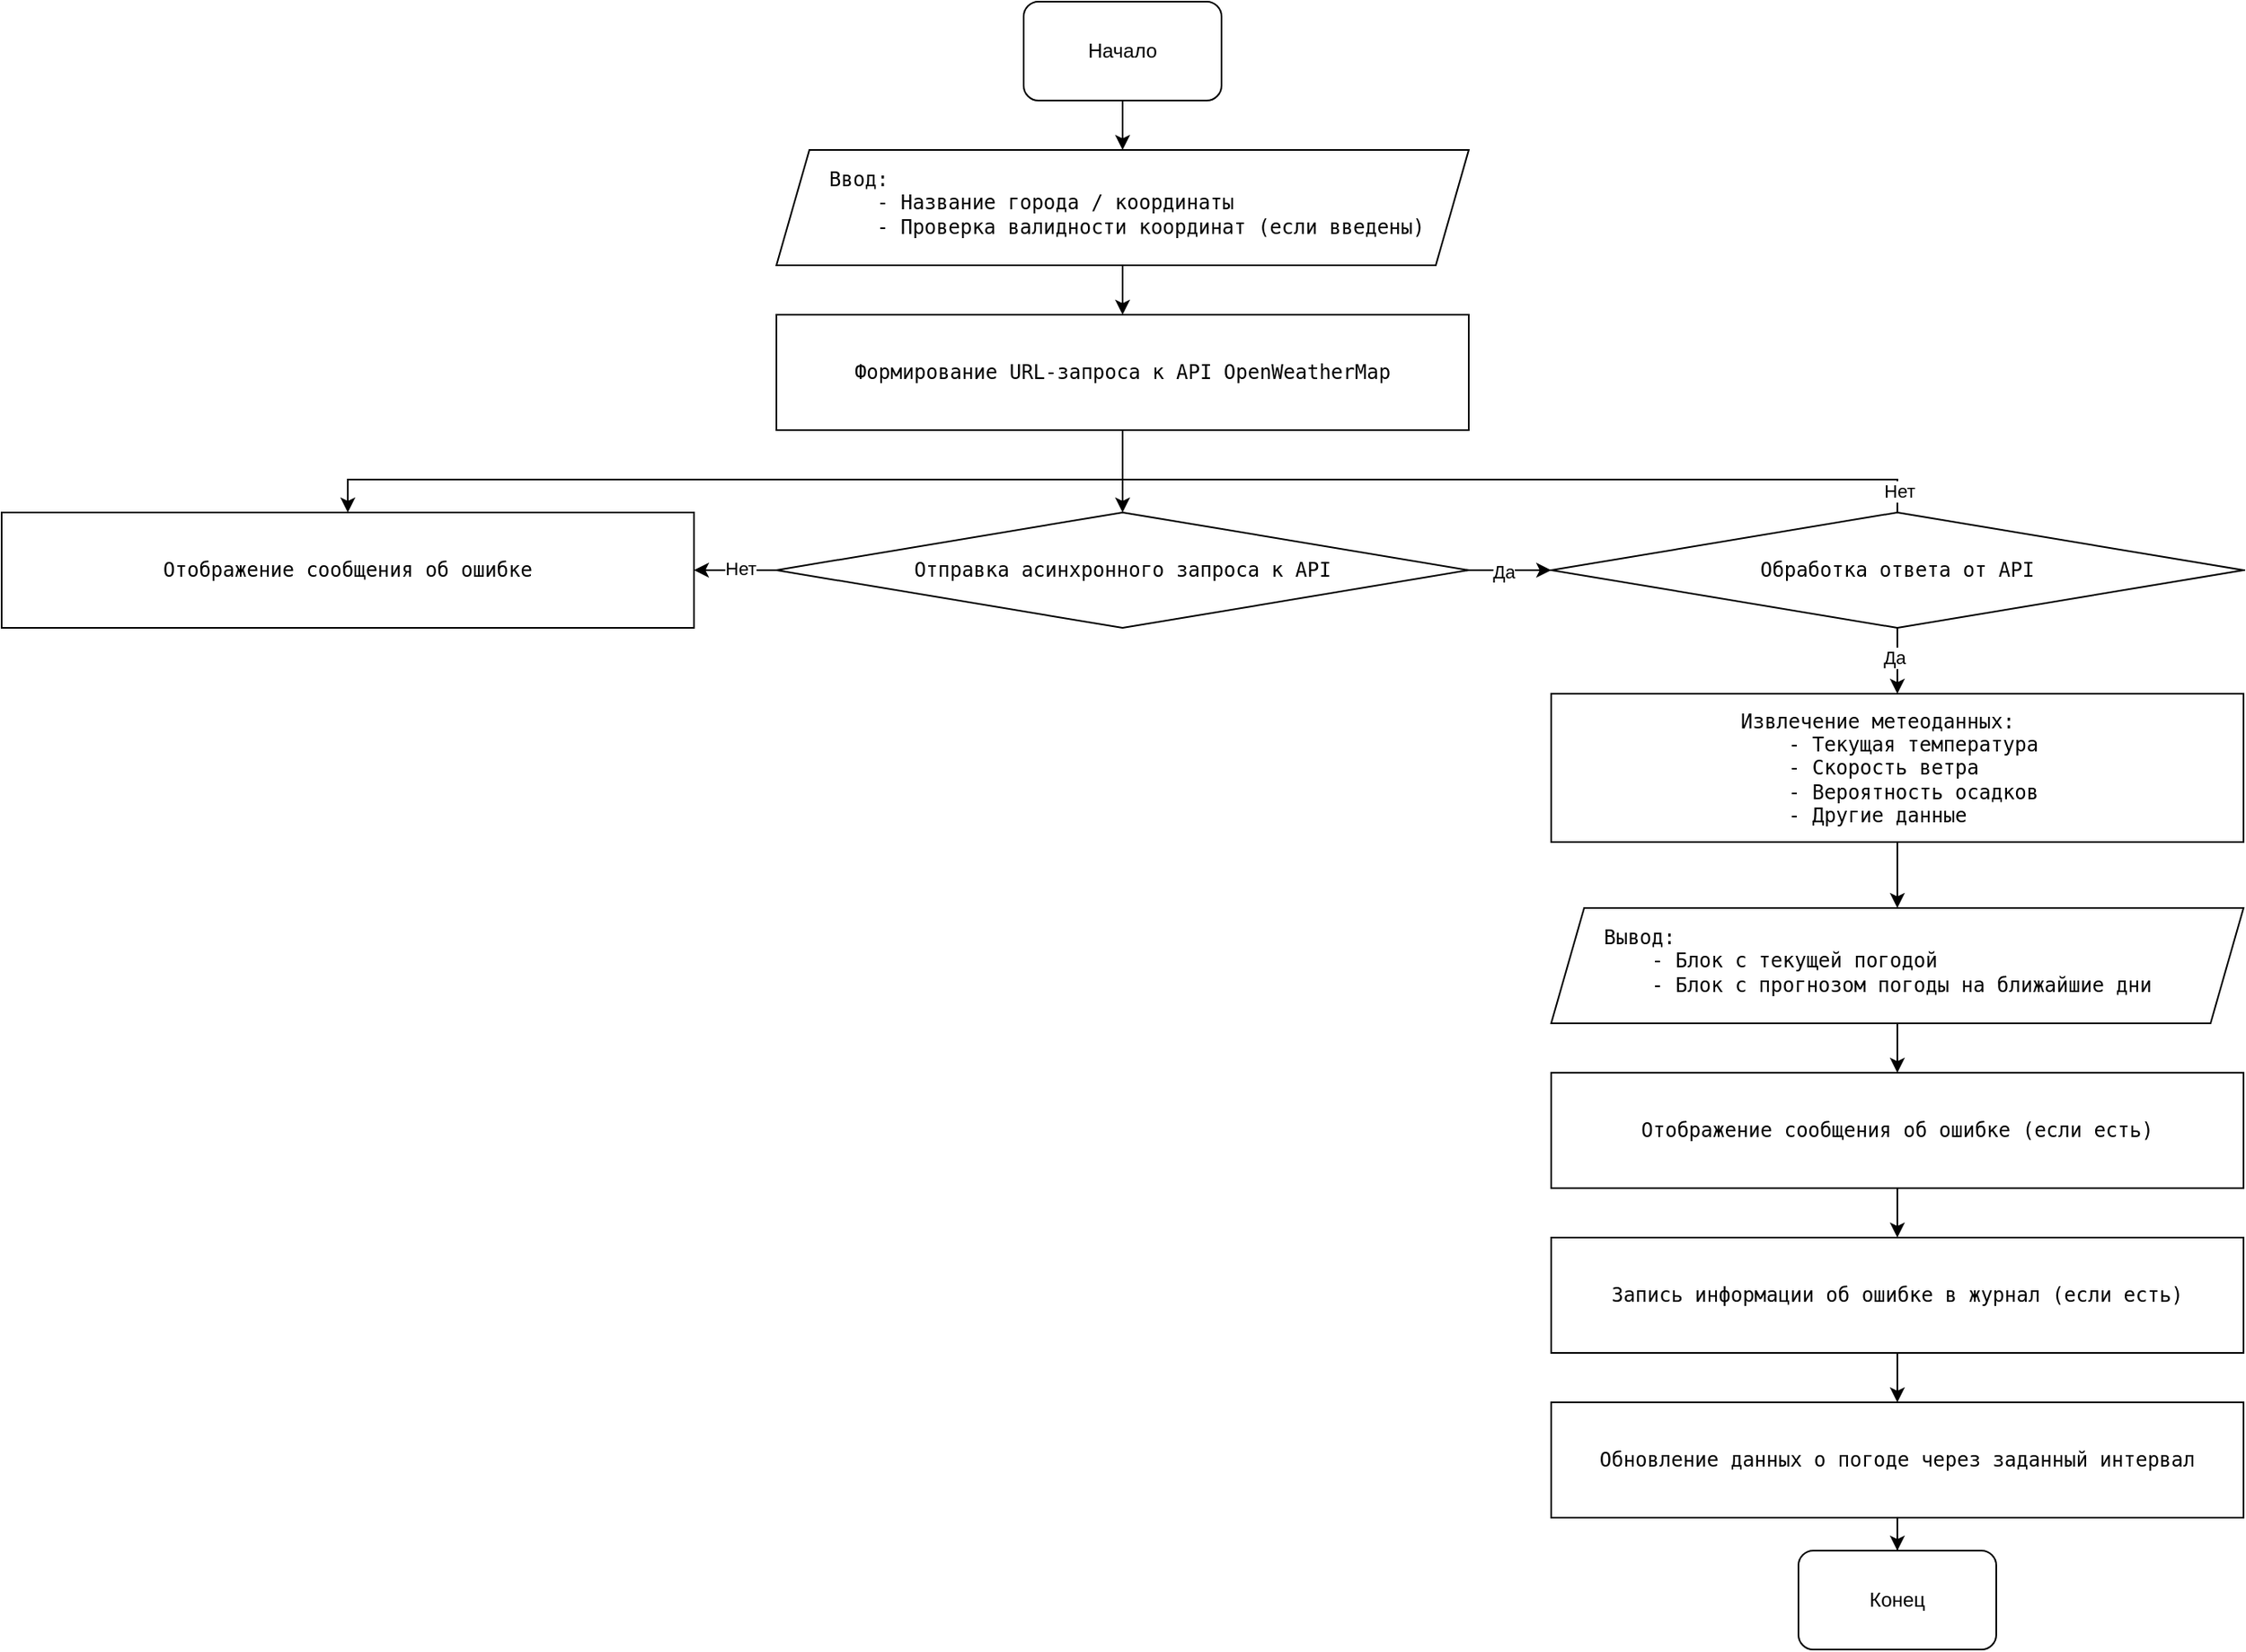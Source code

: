 <mxfile version="24.2.2" type="device">
  <diagram name="Страница — 1" id="dJ2RGDc316PWSBuT6vaZ">
    <mxGraphModel dx="2620" dy="988" grid="1" gridSize="10" guides="1" tooltips="1" connect="1" arrows="1" fold="1" page="1" pageScale="1" pageWidth="827" pageHeight="1169" math="0" shadow="0">
      <root>
        <mxCell id="0" />
        <mxCell id="1" parent="0" />
        <mxCell id="dlJ6QBAWJ_lvMbcuCEq7-20" style="edgeStyle=orthogonalEdgeStyle;rounded=0;orthogonalLoop=1;jettySize=auto;html=1;entryX=0.5;entryY=0;entryDx=0;entryDy=0;" edge="1" parent="1" source="dlJ6QBAWJ_lvMbcuCEq7-1" target="dlJ6QBAWJ_lvMbcuCEq7-2">
          <mxGeometry relative="1" as="geometry" />
        </mxCell>
        <mxCell id="dlJ6QBAWJ_lvMbcuCEq7-1" value="Начало" style="rounded=1;whiteSpace=wrap;html=1;" vertex="1" parent="1">
          <mxGeometry x="330" y="70" width="120" height="60" as="geometry" />
        </mxCell>
        <mxCell id="dlJ6QBAWJ_lvMbcuCEq7-21" style="edgeStyle=orthogonalEdgeStyle;rounded=0;orthogonalLoop=1;jettySize=auto;html=1;entryX=0.5;entryY=0;entryDx=0;entryDy=0;" edge="1" parent="1" source="dlJ6QBAWJ_lvMbcuCEq7-2" target="dlJ6QBAWJ_lvMbcuCEq7-5">
          <mxGeometry relative="1" as="geometry" />
        </mxCell>
        <mxCell id="dlJ6QBAWJ_lvMbcuCEq7-2" value="" style="shape=parallelogram;perimeter=parallelogramPerimeter;whiteSpace=wrap;html=1;fixedSize=1;" vertex="1" parent="1">
          <mxGeometry x="180" y="160" width="420" height="70" as="geometry" />
        </mxCell>
        <mxCell id="dlJ6QBAWJ_lvMbcuCEq7-3" value="&lt;pre&gt;&lt;code data-sourcepos=&quot;76:1-110:3&quot; class=&quot;code-container&quot; data-test-id=&quot;code-content&quot; role=&quot;text&quot;&gt;Ввод:&lt;br/&gt;    - Название города / координаты&lt;br/&gt;&lt;/code&gt;&lt;code data-sourcepos=&quot;76:1-110:3&quot; class=&quot;code-container&quot; data-test-id=&quot;code-content&quot; role=&quot;text&quot;&gt;    - Проверка валидности координат (если введены)&lt;/code&gt;&lt;/pre&gt;" style="text;html=1;align=left;verticalAlign=middle;whiteSpace=wrap;rounded=0;" vertex="1" parent="1">
          <mxGeometry x="210" y="177" width="60" height="30" as="geometry" />
        </mxCell>
        <mxCell id="dlJ6QBAWJ_lvMbcuCEq7-22" style="edgeStyle=orthogonalEdgeStyle;rounded=0;orthogonalLoop=1;jettySize=auto;html=1;entryX=0.5;entryY=0;entryDx=0;entryDy=0;exitX=0.5;exitY=1;exitDx=0;exitDy=0;" edge="1" parent="1" source="dlJ6QBAWJ_lvMbcuCEq7-5" target="dlJ6QBAWJ_lvMbcuCEq7-7">
          <mxGeometry relative="1" as="geometry">
            <mxPoint x="390" y="340" as="sourcePoint" />
          </mxGeometry>
        </mxCell>
        <mxCell id="dlJ6QBAWJ_lvMbcuCEq7-5" value="&lt;pre&gt;&lt;code data-sourcepos=&quot;76:1-110:3&quot; class=&quot;code-container&quot; data-test-id=&quot;code-content&quot; role=&quot;text&quot;&gt;Формирование URL-запроса к API OpenWeatherMap&lt;/code&gt;&lt;/pre&gt;" style="rounded=0;whiteSpace=wrap;html=1;" vertex="1" parent="1">
          <mxGeometry x="180" y="260" width="420" height="70" as="geometry" />
        </mxCell>
        <mxCell id="dlJ6QBAWJ_lvMbcuCEq7-23" style="edgeStyle=orthogonalEdgeStyle;rounded=0;orthogonalLoop=1;jettySize=auto;html=1;" edge="1" parent="1" source="dlJ6QBAWJ_lvMbcuCEq7-7">
          <mxGeometry relative="1" as="geometry">
            <mxPoint x="130.0" y="415" as="targetPoint" />
          </mxGeometry>
        </mxCell>
        <mxCell id="dlJ6QBAWJ_lvMbcuCEq7-31" value="Нет" style="edgeLabel;html=1;align=center;verticalAlign=middle;resizable=0;points=[];" vertex="1" connectable="0" parent="dlJ6QBAWJ_lvMbcuCEq7-23">
          <mxGeometry x="-0.119" y="-1" relative="1" as="geometry">
            <mxPoint as="offset" />
          </mxGeometry>
        </mxCell>
        <mxCell id="dlJ6QBAWJ_lvMbcuCEq7-24" style="edgeStyle=orthogonalEdgeStyle;rounded=0;orthogonalLoop=1;jettySize=auto;html=1;entryX=0;entryY=0.5;entryDx=0;entryDy=0;" edge="1" parent="1" source="dlJ6QBAWJ_lvMbcuCEq7-7" target="dlJ6QBAWJ_lvMbcuCEq7-11">
          <mxGeometry relative="1" as="geometry" />
        </mxCell>
        <mxCell id="dlJ6QBAWJ_lvMbcuCEq7-32" value="Да" style="edgeLabel;html=1;align=center;verticalAlign=middle;resizable=0;points=[];" vertex="1" connectable="0" parent="dlJ6QBAWJ_lvMbcuCEq7-24">
          <mxGeometry x="-0.169" y="-1" relative="1" as="geometry">
            <mxPoint as="offset" />
          </mxGeometry>
        </mxCell>
        <mxCell id="dlJ6QBAWJ_lvMbcuCEq7-7" value="&lt;pre&gt;&lt;code data-sourcepos=&quot;76:1-110:3&quot; class=&quot;code-container&quot; data-test-id=&quot;code-content&quot; role=&quot;text&quot;&gt;Отправка асинхронного запроса к API&lt;/code&gt;&lt;/pre&gt;" style="rhombus;whiteSpace=wrap;html=1;" vertex="1" parent="1">
          <mxGeometry x="180" y="380" width="420" height="70" as="geometry" />
        </mxCell>
        <mxCell id="dlJ6QBAWJ_lvMbcuCEq7-9" value="&lt;pre&gt;&lt;code data-sourcepos=&quot;76:1-110:3&quot; class=&quot;code-container&quot; data-test-id=&quot;code-content&quot; role=&quot;text&quot;&gt;Отображение сообщения об ошибке&lt;/code&gt;&lt;/pre&gt;" style="rounded=0;whiteSpace=wrap;html=1;" vertex="1" parent="1">
          <mxGeometry x="-290" y="380" width="420" height="70" as="geometry" />
        </mxCell>
        <mxCell id="dlJ6QBAWJ_lvMbcuCEq7-25" style="edgeStyle=orthogonalEdgeStyle;rounded=0;orthogonalLoop=1;jettySize=auto;html=1;entryX=0.5;entryY=0;entryDx=0;entryDy=0;" edge="1" parent="1" source="dlJ6QBAWJ_lvMbcuCEq7-11" target="dlJ6QBAWJ_lvMbcuCEq7-12">
          <mxGeometry relative="1" as="geometry" />
        </mxCell>
        <mxCell id="dlJ6QBAWJ_lvMbcuCEq7-33" value="Да" style="edgeLabel;html=1;align=center;verticalAlign=middle;resizable=0;points=[];" vertex="1" connectable="0" parent="dlJ6QBAWJ_lvMbcuCEq7-25">
          <mxGeometry x="-0.088" y="-2" relative="1" as="geometry">
            <mxPoint as="offset" />
          </mxGeometry>
        </mxCell>
        <mxCell id="dlJ6QBAWJ_lvMbcuCEq7-34" style="edgeStyle=orthogonalEdgeStyle;rounded=0;orthogonalLoop=1;jettySize=auto;html=1;entryX=0.5;entryY=0;entryDx=0;entryDy=0;" edge="1" parent="1" source="dlJ6QBAWJ_lvMbcuCEq7-11" target="dlJ6QBAWJ_lvMbcuCEq7-9">
          <mxGeometry relative="1" as="geometry">
            <Array as="points">
              <mxPoint x="860" y="360" />
              <mxPoint x="-80" y="360" />
            </Array>
          </mxGeometry>
        </mxCell>
        <mxCell id="dlJ6QBAWJ_lvMbcuCEq7-35" value="Нет" style="edgeLabel;html=1;align=center;verticalAlign=middle;resizable=0;points=[];" vertex="1" connectable="0" parent="dlJ6QBAWJ_lvMbcuCEq7-34">
          <mxGeometry x="-0.973" y="-1" relative="1" as="geometry">
            <mxPoint as="offset" />
          </mxGeometry>
        </mxCell>
        <mxCell id="dlJ6QBAWJ_lvMbcuCEq7-11" value="&lt;pre&gt;&lt;code data-sourcepos=&quot;76:1-110:3&quot; class=&quot;code-container&quot; data-test-id=&quot;code-content&quot; role=&quot;text&quot;&gt;Обработка ответа от API&lt;/code&gt;&lt;/pre&gt;" style="rhombus;whiteSpace=wrap;html=1;" vertex="1" parent="1">
          <mxGeometry x="650" y="380" width="420" height="70" as="geometry" />
        </mxCell>
        <mxCell id="dlJ6QBAWJ_lvMbcuCEq7-26" style="edgeStyle=orthogonalEdgeStyle;rounded=0;orthogonalLoop=1;jettySize=auto;html=1;entryX=0.5;entryY=0;entryDx=0;entryDy=0;" edge="1" parent="1" source="dlJ6QBAWJ_lvMbcuCEq7-12" target="dlJ6QBAWJ_lvMbcuCEq7-14">
          <mxGeometry relative="1" as="geometry" />
        </mxCell>
        <mxCell id="dlJ6QBAWJ_lvMbcuCEq7-12" value="" style="rounded=0;whiteSpace=wrap;html=1;align=left;" vertex="1" parent="1">
          <mxGeometry x="650" y="490" width="420" height="90" as="geometry" />
        </mxCell>
        <mxCell id="dlJ6QBAWJ_lvMbcuCEq7-13" value="&lt;div&gt;&lt;pre&gt;&lt;code role=&quot;text&quot; data-test-id=&quot;code-content&quot; class=&quot;code-container&quot; data-sourcepos=&quot;76:1-110:3&quot;&gt;Извлечение метеоданных:&lt;br&gt;    - Текущая температура&lt;br&gt;    - Скорость ветра&lt;br&gt;    - Вероятность осадков&lt;br&gt;    - Другие данные&lt;/code&gt;&lt;/pre&gt;&lt;/div&gt;" style="text;html=1;align=left;verticalAlign=middle;whiteSpace=wrap;rounded=0;" vertex="1" parent="1">
          <mxGeometry x="763" y="520" width="60" height="30" as="geometry" />
        </mxCell>
        <mxCell id="dlJ6QBAWJ_lvMbcuCEq7-27" style="edgeStyle=orthogonalEdgeStyle;rounded=0;orthogonalLoop=1;jettySize=auto;html=1;entryX=0.5;entryY=0;entryDx=0;entryDy=0;" edge="1" parent="1" source="dlJ6QBAWJ_lvMbcuCEq7-14" target="dlJ6QBAWJ_lvMbcuCEq7-16">
          <mxGeometry relative="1" as="geometry" />
        </mxCell>
        <mxCell id="dlJ6QBAWJ_lvMbcuCEq7-14" value="" style="shape=parallelogram;perimeter=parallelogramPerimeter;whiteSpace=wrap;html=1;fixedSize=1;" vertex="1" parent="1">
          <mxGeometry x="650" y="620" width="420" height="70" as="geometry" />
        </mxCell>
        <mxCell id="dlJ6QBAWJ_lvMbcuCEq7-15" value="&lt;pre&gt;&lt;code data-sourcepos=&quot;76:1-110:3&quot; class=&quot;code-container&quot; data-test-id=&quot;code-content&quot; role=&quot;text&quot;&gt;Вывод:&lt;br/&gt;    - Блок с текущей погодой&lt;br/&gt;    - Блок с прогнозом погоды на ближайшие дни&lt;/code&gt;&lt;/pre&gt;" style="text;html=1;align=left;verticalAlign=middle;whiteSpace=wrap;rounded=0;" vertex="1" parent="1">
          <mxGeometry x="680" y="637" width="60" height="30" as="geometry" />
        </mxCell>
        <mxCell id="dlJ6QBAWJ_lvMbcuCEq7-28" style="edgeStyle=orthogonalEdgeStyle;rounded=0;orthogonalLoop=1;jettySize=auto;html=1;entryX=0.5;entryY=0;entryDx=0;entryDy=0;" edge="1" parent="1" source="dlJ6QBAWJ_lvMbcuCEq7-16" target="dlJ6QBAWJ_lvMbcuCEq7-17">
          <mxGeometry relative="1" as="geometry" />
        </mxCell>
        <mxCell id="dlJ6QBAWJ_lvMbcuCEq7-16" value="&lt;pre&gt;&lt;code data-sourcepos=&quot;76:1-110:3&quot; class=&quot;code-container&quot; data-test-id=&quot;code-content&quot; role=&quot;text&quot;&gt;Отображение сообщения об ошибке (если есть)&lt;/code&gt;&lt;/pre&gt;" style="rounded=0;whiteSpace=wrap;html=1;" vertex="1" parent="1">
          <mxGeometry x="650" y="720" width="420" height="70" as="geometry" />
        </mxCell>
        <mxCell id="dlJ6QBAWJ_lvMbcuCEq7-29" style="edgeStyle=orthogonalEdgeStyle;rounded=0;orthogonalLoop=1;jettySize=auto;html=1;" edge="1" parent="1" source="dlJ6QBAWJ_lvMbcuCEq7-17" target="dlJ6QBAWJ_lvMbcuCEq7-18">
          <mxGeometry relative="1" as="geometry" />
        </mxCell>
        <mxCell id="dlJ6QBAWJ_lvMbcuCEq7-17" value="&lt;pre&gt;&lt;code data-sourcepos=&quot;76:1-110:3&quot; class=&quot;code-container&quot; data-test-id=&quot;code-content&quot; role=&quot;text&quot;&gt;Запись информации об ошибке в журнал (если есть)&lt;/code&gt;&lt;/pre&gt;" style="rounded=0;whiteSpace=wrap;html=1;" vertex="1" parent="1">
          <mxGeometry x="650" y="820" width="420" height="70" as="geometry" />
        </mxCell>
        <mxCell id="dlJ6QBAWJ_lvMbcuCEq7-30" style="edgeStyle=orthogonalEdgeStyle;rounded=0;orthogonalLoop=1;jettySize=auto;html=1;entryX=0.5;entryY=0;entryDx=0;entryDy=0;" edge="1" parent="1" source="dlJ6QBAWJ_lvMbcuCEq7-18" target="dlJ6QBAWJ_lvMbcuCEq7-19">
          <mxGeometry relative="1" as="geometry">
            <mxPoint x="860" y="1020" as="targetPoint" />
          </mxGeometry>
        </mxCell>
        <mxCell id="dlJ6QBAWJ_lvMbcuCEq7-18" value="&lt;pre&gt;&lt;code data-sourcepos=&quot;76:1-110:3&quot; class=&quot;code-container&quot; data-test-id=&quot;code-content&quot; role=&quot;text&quot;&gt;Обновление данных о погоде через заданный интервал&lt;/code&gt;&lt;/pre&gt;" style="rounded=0;whiteSpace=wrap;html=1;" vertex="1" parent="1">
          <mxGeometry x="650" y="920" width="420" height="70" as="geometry" />
        </mxCell>
        <mxCell id="dlJ6QBAWJ_lvMbcuCEq7-19" value="Конец" style="rounded=1;whiteSpace=wrap;html=1;" vertex="1" parent="1">
          <mxGeometry x="800" y="1010" width="120" height="60" as="geometry" />
        </mxCell>
      </root>
    </mxGraphModel>
  </diagram>
</mxfile>
